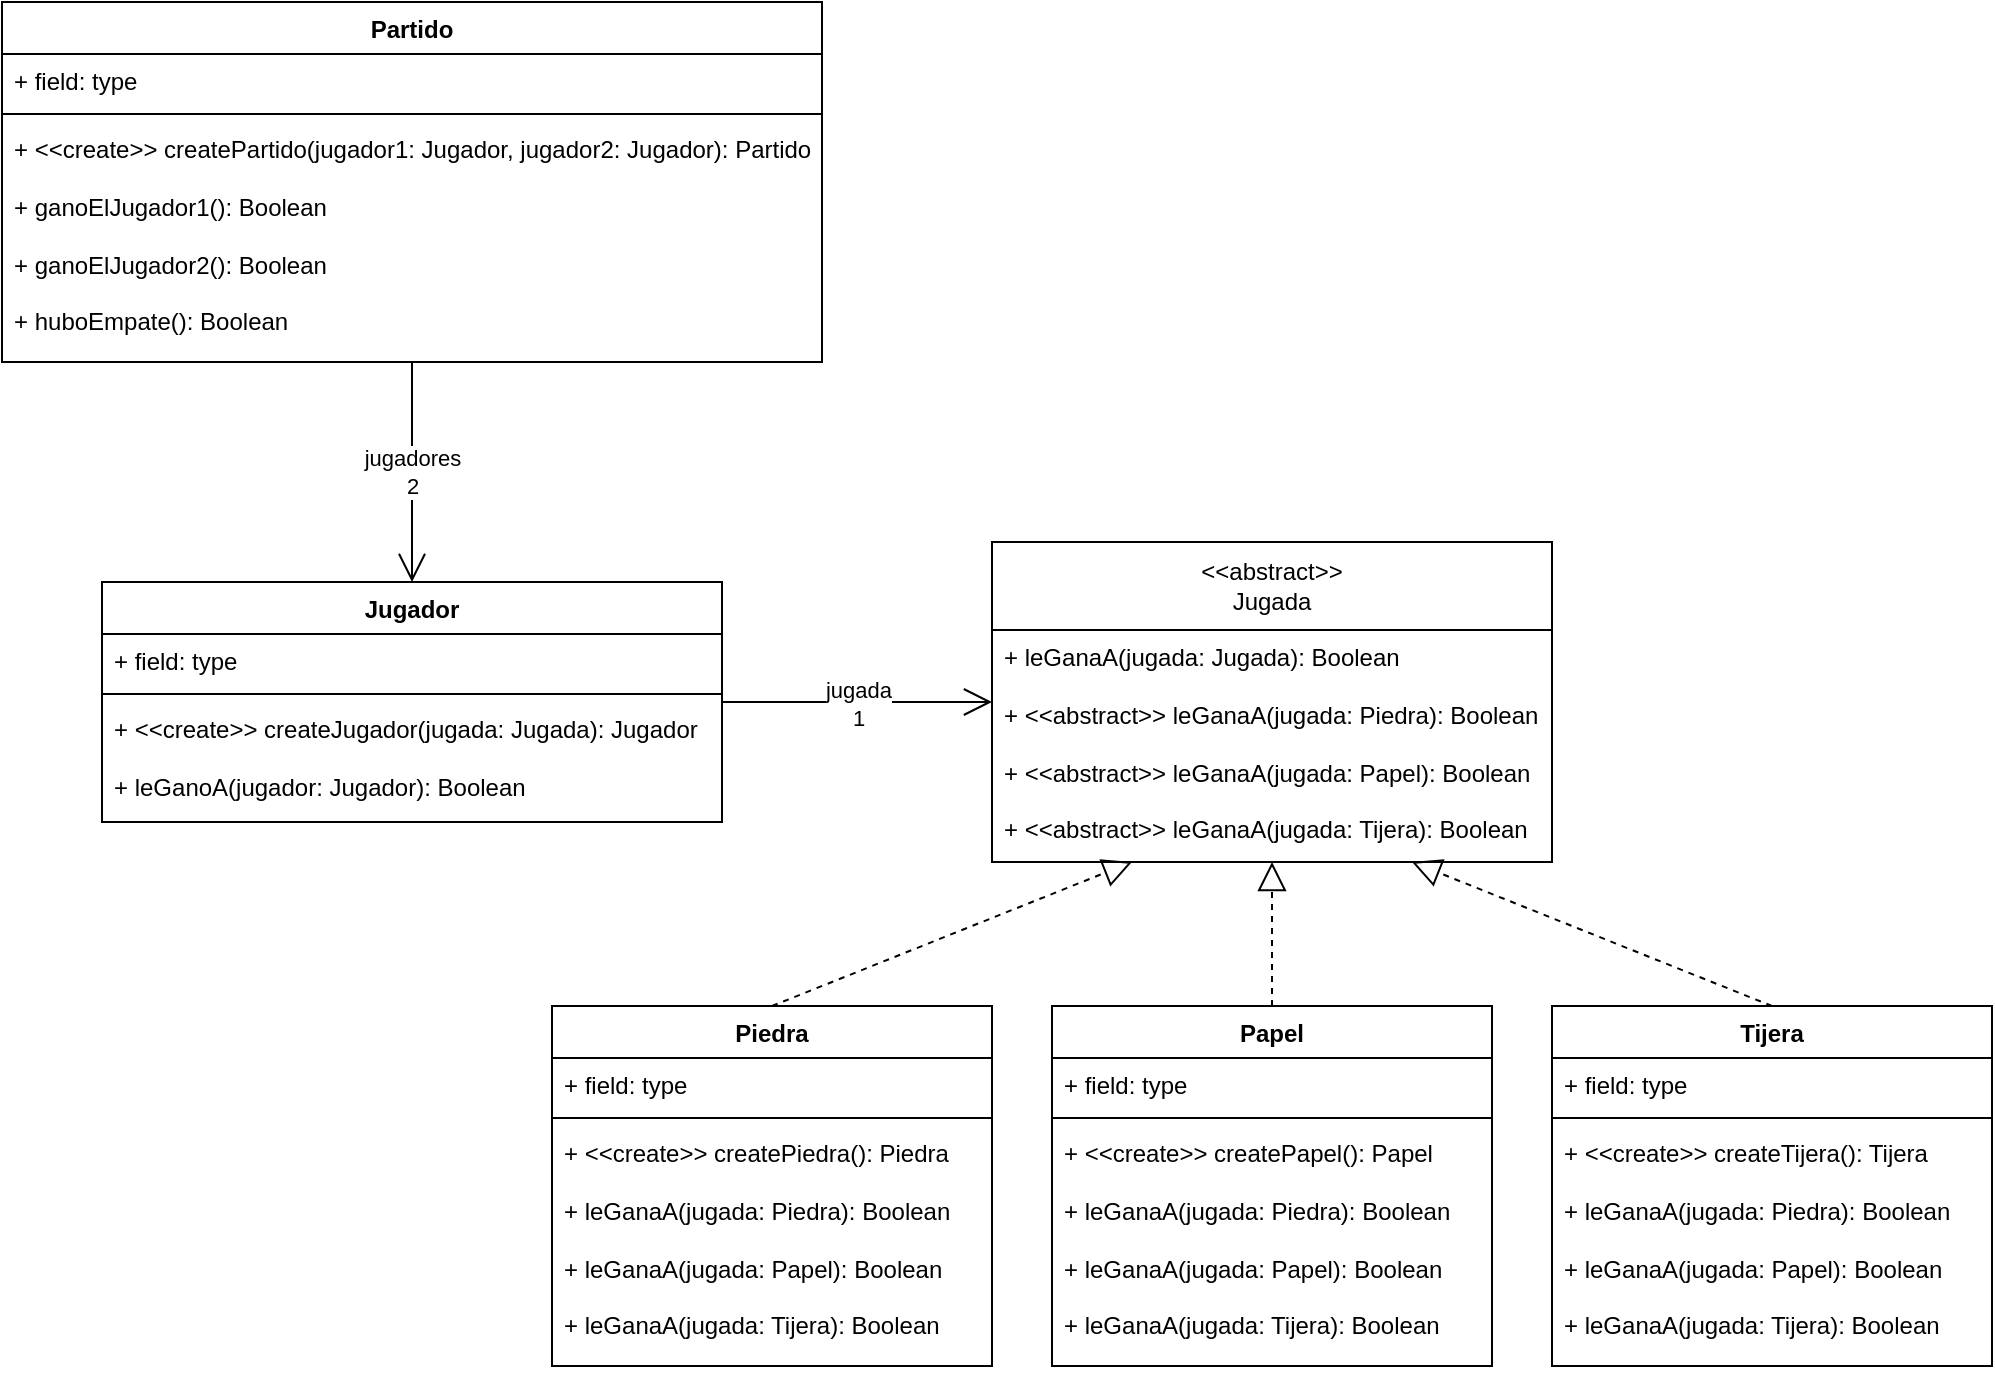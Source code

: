 <mxfile version="24.1.0" type="device">
  <diagram id="C5RBs43oDa-KdzZeNtuy" name="Page-1">
    <mxGraphModel dx="1434" dy="737" grid="1" gridSize="10" guides="1" tooltips="1" connect="1" arrows="1" fold="1" page="1" pageScale="1" pageWidth="827" pageHeight="1169" math="0" shadow="0">
      <root>
        <mxCell id="WIyWlLk6GJQsqaUBKTNV-0" />
        <mxCell id="WIyWlLk6GJQsqaUBKTNV-1" parent="WIyWlLk6GJQsqaUBKTNV-0" />
        <mxCell id="kCaL0mg_ie-86guw8ezk-0" value="Partido" style="swimlane;fontStyle=1;align=center;verticalAlign=top;childLayout=stackLayout;horizontal=1;startSize=26;horizontalStack=0;resizeParent=1;resizeParentMax=0;resizeLast=0;collapsible=1;marginBottom=0;whiteSpace=wrap;html=1;" parent="WIyWlLk6GJQsqaUBKTNV-1" vertex="1">
          <mxGeometry x="115" y="40" width="410" height="180" as="geometry" />
        </mxCell>
        <mxCell id="kCaL0mg_ie-86guw8ezk-1" value="+ field: type" style="text;strokeColor=none;fillColor=none;align=left;verticalAlign=top;spacingLeft=4;spacingRight=4;overflow=hidden;rotatable=0;points=[[0,0.5],[1,0.5]];portConstraint=eastwest;whiteSpace=wrap;html=1;" parent="kCaL0mg_ie-86guw8ezk-0" vertex="1">
          <mxGeometry y="26" width="410" height="26" as="geometry" />
        </mxCell>
        <mxCell id="kCaL0mg_ie-86guw8ezk-2" value="" style="line;strokeWidth=1;fillColor=none;align=left;verticalAlign=middle;spacingTop=-1;spacingLeft=3;spacingRight=3;rotatable=0;labelPosition=right;points=[];portConstraint=eastwest;strokeColor=inherit;" parent="kCaL0mg_ie-86guw8ezk-0" vertex="1">
          <mxGeometry y="52" width="410" height="8" as="geometry" />
        </mxCell>
        <mxCell id="kCaL0mg_ie-86guw8ezk-3" value="&lt;div&gt;+ &amp;lt;&amp;lt;create&amp;gt;&amp;gt; createPartido(jugador1: Jugador, jugador2: Jugador): Partido&lt;/div&gt;&lt;div&gt;&lt;br&gt;&lt;/div&gt;&lt;div&gt;+ ganoElJugador1(): Boolean&lt;/div&gt;&lt;div&gt;&lt;br&gt;&lt;/div&gt;&lt;div&gt;+ ganoElJugador2(): Boolean&lt;/div&gt;&lt;div&gt;&lt;br&gt;&lt;/div&gt;&lt;div&gt;+ huboEmpate(): Boolean&lt;br&gt;&lt;/div&gt;" style="text;strokeColor=none;fillColor=none;align=left;verticalAlign=top;spacingLeft=4;spacingRight=4;overflow=hidden;rotatable=0;points=[[0,0.5],[1,0.5]];portConstraint=eastwest;whiteSpace=wrap;html=1;" parent="kCaL0mg_ie-86guw8ezk-0" vertex="1">
          <mxGeometry y="60" width="410" height="120" as="geometry" />
        </mxCell>
        <mxCell id="kCaL0mg_ie-86guw8ezk-4" value="Jugador" style="swimlane;fontStyle=1;align=center;verticalAlign=top;childLayout=stackLayout;horizontal=1;startSize=26;horizontalStack=0;resizeParent=1;resizeParentMax=0;resizeLast=0;collapsible=1;marginBottom=0;whiteSpace=wrap;html=1;" parent="WIyWlLk6GJQsqaUBKTNV-1" vertex="1">
          <mxGeometry x="165" y="330" width="310" height="120" as="geometry" />
        </mxCell>
        <mxCell id="kCaL0mg_ie-86guw8ezk-5" value="+ field: type" style="text;strokeColor=none;fillColor=none;align=left;verticalAlign=top;spacingLeft=4;spacingRight=4;overflow=hidden;rotatable=0;points=[[0,0.5],[1,0.5]];portConstraint=eastwest;whiteSpace=wrap;html=1;" parent="kCaL0mg_ie-86guw8ezk-4" vertex="1">
          <mxGeometry y="26" width="310" height="26" as="geometry" />
        </mxCell>
        <mxCell id="kCaL0mg_ie-86guw8ezk-6" value="" style="line;strokeWidth=1;fillColor=none;align=left;verticalAlign=middle;spacingTop=-1;spacingLeft=3;spacingRight=3;rotatable=0;labelPosition=right;points=[];portConstraint=eastwest;strokeColor=inherit;" parent="kCaL0mg_ie-86guw8ezk-4" vertex="1">
          <mxGeometry y="52" width="310" height="8" as="geometry" />
        </mxCell>
        <mxCell id="kCaL0mg_ie-86guw8ezk-7" value="&lt;div&gt;+ &amp;lt;&amp;lt;create&amp;gt;&amp;gt; createJugador(jugada: Jugada): Jugador&lt;/div&gt;&lt;div&gt;&lt;br&gt;&lt;/div&gt;&lt;div&gt;+ leGanoA(jugador: Jugador): Boolean&lt;br&gt;&lt;/div&gt;" style="text;strokeColor=none;fillColor=none;align=left;verticalAlign=top;spacingLeft=4;spacingRight=4;overflow=hidden;rotatable=0;points=[[0,0.5],[1,0.5]];portConstraint=eastwest;whiteSpace=wrap;html=1;" parent="kCaL0mg_ie-86guw8ezk-4" vertex="1">
          <mxGeometry y="60" width="310" height="60" as="geometry" />
        </mxCell>
        <mxCell id="kCaL0mg_ie-86guw8ezk-25" value="Piedra" style="swimlane;fontStyle=1;align=center;verticalAlign=top;childLayout=stackLayout;horizontal=1;startSize=26;horizontalStack=0;resizeParent=1;resizeParentMax=0;resizeLast=0;collapsible=1;marginBottom=0;whiteSpace=wrap;html=1;" parent="WIyWlLk6GJQsqaUBKTNV-1" vertex="1">
          <mxGeometry x="390" y="542" width="220" height="180" as="geometry" />
        </mxCell>
        <mxCell id="kCaL0mg_ie-86guw8ezk-26" value="+ field: type" style="text;strokeColor=none;fillColor=none;align=left;verticalAlign=top;spacingLeft=4;spacingRight=4;overflow=hidden;rotatable=0;points=[[0,0.5],[1,0.5]];portConstraint=eastwest;whiteSpace=wrap;html=1;" parent="kCaL0mg_ie-86guw8ezk-25" vertex="1">
          <mxGeometry y="26" width="220" height="26" as="geometry" />
        </mxCell>
        <mxCell id="kCaL0mg_ie-86guw8ezk-27" value="" style="line;strokeWidth=1;fillColor=none;align=left;verticalAlign=middle;spacingTop=-1;spacingLeft=3;spacingRight=3;rotatable=0;labelPosition=right;points=[];portConstraint=eastwest;strokeColor=inherit;" parent="kCaL0mg_ie-86guw8ezk-25" vertex="1">
          <mxGeometry y="52" width="220" height="8" as="geometry" />
        </mxCell>
        <mxCell id="kCaL0mg_ie-86guw8ezk-28" value="&lt;div&gt;+ &amp;lt;&amp;lt;create&amp;gt;&amp;gt; createPiedra(): Piedra&lt;/div&gt;&lt;div&gt;&lt;br&gt;&lt;/div&gt;&lt;div&gt;&lt;div&gt;+ leGanaA(jugada: Piedra): Boolean&lt;/div&gt;&lt;div&gt;&lt;br&gt;&lt;/div&gt;&lt;div&gt;+ leGanaA(jugada: Papel): Boolean&lt;/div&gt;&lt;div&gt;&lt;br&gt;&lt;/div&gt;&lt;div&gt;+ leGanaA(jugada: Tijera): Boolean&lt;/div&gt;&lt;/div&gt;" style="text;strokeColor=none;fillColor=none;align=left;verticalAlign=top;spacingLeft=4;spacingRight=4;overflow=hidden;rotatable=0;points=[[0,0.5],[1,0.5]];portConstraint=eastwest;whiteSpace=wrap;html=1;" parent="kCaL0mg_ie-86guw8ezk-25" vertex="1">
          <mxGeometry y="60" width="220" height="120" as="geometry" />
        </mxCell>
        <mxCell id="kCaL0mg_ie-86guw8ezk-29" value="Papel" style="swimlane;fontStyle=1;align=center;verticalAlign=top;childLayout=stackLayout;horizontal=1;startSize=26;horizontalStack=0;resizeParent=1;resizeParentMax=0;resizeLast=0;collapsible=1;marginBottom=0;whiteSpace=wrap;html=1;" parent="WIyWlLk6GJQsqaUBKTNV-1" vertex="1">
          <mxGeometry x="640" y="542" width="220" height="180" as="geometry" />
        </mxCell>
        <mxCell id="kCaL0mg_ie-86guw8ezk-30" value="+ field: type" style="text;strokeColor=none;fillColor=none;align=left;verticalAlign=top;spacingLeft=4;spacingRight=4;overflow=hidden;rotatable=0;points=[[0,0.5],[1,0.5]];portConstraint=eastwest;whiteSpace=wrap;html=1;" parent="kCaL0mg_ie-86guw8ezk-29" vertex="1">
          <mxGeometry y="26" width="220" height="26" as="geometry" />
        </mxCell>
        <mxCell id="kCaL0mg_ie-86guw8ezk-31" value="" style="line;strokeWidth=1;fillColor=none;align=left;verticalAlign=middle;spacingTop=-1;spacingLeft=3;spacingRight=3;rotatable=0;labelPosition=right;points=[];portConstraint=eastwest;strokeColor=inherit;" parent="kCaL0mg_ie-86guw8ezk-29" vertex="1">
          <mxGeometry y="52" width="220" height="8" as="geometry" />
        </mxCell>
        <mxCell id="kCaL0mg_ie-86guw8ezk-32" value="&lt;div&gt;+ &amp;lt;&amp;lt;create&amp;gt;&amp;gt; createPapel(): Papel&lt;/div&gt;&lt;div&gt;&lt;br&gt;&lt;/div&gt;&lt;div&gt;&lt;div&gt;&lt;div&gt;+ leGanaA(jugada: Piedra): Boolean&lt;/div&gt;&lt;div&gt;&lt;br&gt;&lt;/div&gt;&lt;div&gt;+ leGanaA(jugada: Papel): Boolean&lt;/div&gt;&lt;div&gt;&lt;br&gt;&lt;/div&gt;&lt;div&gt;+ leGanaA(jugada: Tijera): Boolean&lt;/div&gt;&lt;/div&gt;&lt;/div&gt;" style="text;strokeColor=none;fillColor=none;align=left;verticalAlign=top;spacingLeft=4;spacingRight=4;overflow=hidden;rotatable=0;points=[[0,0.5],[1,0.5]];portConstraint=eastwest;whiteSpace=wrap;html=1;" parent="kCaL0mg_ie-86guw8ezk-29" vertex="1">
          <mxGeometry y="60" width="220" height="120" as="geometry" />
        </mxCell>
        <mxCell id="kCaL0mg_ie-86guw8ezk-33" value="Tijera" style="swimlane;fontStyle=1;align=center;verticalAlign=top;childLayout=stackLayout;horizontal=1;startSize=26;horizontalStack=0;resizeParent=1;resizeParentMax=0;resizeLast=0;collapsible=1;marginBottom=0;whiteSpace=wrap;html=1;" parent="WIyWlLk6GJQsqaUBKTNV-1" vertex="1">
          <mxGeometry x="890" y="542" width="220" height="180" as="geometry" />
        </mxCell>
        <mxCell id="kCaL0mg_ie-86guw8ezk-34" value="+ field: type" style="text;strokeColor=none;fillColor=none;align=left;verticalAlign=top;spacingLeft=4;spacingRight=4;overflow=hidden;rotatable=0;points=[[0,0.5],[1,0.5]];portConstraint=eastwest;whiteSpace=wrap;html=1;" parent="kCaL0mg_ie-86guw8ezk-33" vertex="1">
          <mxGeometry y="26" width="220" height="26" as="geometry" />
        </mxCell>
        <mxCell id="kCaL0mg_ie-86guw8ezk-35" value="" style="line;strokeWidth=1;fillColor=none;align=left;verticalAlign=middle;spacingTop=-1;spacingLeft=3;spacingRight=3;rotatable=0;labelPosition=right;points=[];portConstraint=eastwest;strokeColor=inherit;" parent="kCaL0mg_ie-86guw8ezk-33" vertex="1">
          <mxGeometry y="52" width="220" height="8" as="geometry" />
        </mxCell>
        <mxCell id="kCaL0mg_ie-86guw8ezk-36" value="&lt;div&gt;+ &amp;lt;&amp;lt;create&amp;gt;&amp;gt; createTijera(): Tijera&lt;/div&gt;&lt;div&gt;&lt;br&gt;&lt;/div&gt;&lt;div&gt;&lt;div&gt;&lt;div&gt;+ leGanaA(jugada: Piedra): Boolean&lt;/div&gt;&lt;div&gt;&lt;br&gt;&lt;/div&gt;&lt;div&gt;+ leGanaA(jugada: Papel): Boolean&lt;/div&gt;&lt;div&gt;&lt;br&gt;&lt;/div&gt;&lt;div&gt;+ leGanaA(jugada: Tijera): Boolean&lt;/div&gt;&lt;/div&gt;&lt;/div&gt;" style="text;strokeColor=none;fillColor=none;align=left;verticalAlign=top;spacingLeft=4;spacingRight=4;overflow=hidden;rotatable=0;points=[[0,0.5],[1,0.5]];portConstraint=eastwest;whiteSpace=wrap;html=1;" parent="kCaL0mg_ie-86guw8ezk-33" vertex="1">
          <mxGeometry y="60" width="220" height="120" as="geometry" />
        </mxCell>
        <mxCell id="kCaL0mg_ie-86guw8ezk-37" value="" style="endArrow=block;dashed=1;endFill=0;endSize=12;html=1;rounded=0;exitX=0.5;exitY=0;exitDx=0;exitDy=0;entryX=0.25;entryY=1;entryDx=0;entryDy=0;" parent="WIyWlLk6GJQsqaUBKTNV-1" source="kCaL0mg_ie-86guw8ezk-25" target="kCaL0mg_ie-86guw8ezk-44" edge="1">
          <mxGeometry width="160" relative="1" as="geometry">
            <mxPoint x="420" y="450" as="sourcePoint" />
            <mxPoint x="640" y="394" as="targetPoint" />
          </mxGeometry>
        </mxCell>
        <mxCell id="kCaL0mg_ie-86guw8ezk-38" value="" style="endArrow=block;dashed=1;endFill=0;endSize=12;html=1;rounded=0;exitX=0.5;exitY=0;exitDx=0;exitDy=0;entryX=0.5;entryY=1;entryDx=0;entryDy=0;" parent="WIyWlLk6GJQsqaUBKTNV-1" source="kCaL0mg_ie-86guw8ezk-29" target="kCaL0mg_ie-86guw8ezk-44" edge="1">
          <mxGeometry width="160" relative="1" as="geometry">
            <mxPoint x="330" y="380" as="sourcePoint" />
            <mxPoint x="680" y="394" as="targetPoint" />
          </mxGeometry>
        </mxCell>
        <mxCell id="kCaL0mg_ie-86guw8ezk-39" value="" style="endArrow=block;dashed=1;endFill=0;endSize=12;html=1;rounded=0;exitX=0.5;exitY=0;exitDx=0;exitDy=0;entryX=0.75;entryY=1;entryDx=0;entryDy=0;" parent="WIyWlLk6GJQsqaUBKTNV-1" source="kCaL0mg_ie-86guw8ezk-33" target="kCaL0mg_ie-86guw8ezk-44" edge="1">
          <mxGeometry width="160" relative="1" as="geometry">
            <mxPoint x="900" y="380" as="sourcePoint" />
            <mxPoint x="720" y="394" as="targetPoint" />
          </mxGeometry>
        </mxCell>
        <mxCell id="kCaL0mg_ie-86guw8ezk-40" value="" style="endArrow=open;endFill=1;endSize=12;html=1;rounded=0;exitX=1;exitY=0.5;exitDx=0;exitDy=0;entryX=0;entryY=0.5;entryDx=0;entryDy=0;" parent="WIyWlLk6GJQsqaUBKTNV-1" source="kCaL0mg_ie-86guw8ezk-4" target="kCaL0mg_ie-86guw8ezk-44" edge="1">
          <mxGeometry width="160" relative="1" as="geometry">
            <mxPoint x="660" y="110" as="sourcePoint" />
            <mxPoint x="570" y="330" as="targetPoint" />
          </mxGeometry>
        </mxCell>
        <mxCell id="kCaL0mg_ie-86guw8ezk-41" value="&lt;div&gt;jugada&lt;/div&gt;&lt;div&gt;1&lt;br&gt;&lt;/div&gt;" style="edgeLabel;html=1;align=center;verticalAlign=middle;resizable=0;points=[];" parent="kCaL0mg_ie-86guw8ezk-40" vertex="1" connectable="0">
          <mxGeometry x="0.01" y="-1" relative="1" as="geometry">
            <mxPoint as="offset" />
          </mxGeometry>
        </mxCell>
        <mxCell id="kCaL0mg_ie-86guw8ezk-42" value="" style="endArrow=open;endFill=1;endSize=12;html=1;rounded=0;exitX=0.5;exitY=1;exitDx=0;exitDy=0;entryX=0.5;entryY=0;entryDx=0;entryDy=0;" parent="WIyWlLk6GJQsqaUBKTNV-1" source="kCaL0mg_ie-86guw8ezk-0" target="kCaL0mg_ie-86guw8ezk-4" edge="1">
          <mxGeometry width="160" relative="1" as="geometry">
            <mxPoint x="420" y="260" as="sourcePoint" />
            <mxPoint x="580" y="260" as="targetPoint" />
          </mxGeometry>
        </mxCell>
        <mxCell id="kCaL0mg_ie-86guw8ezk-43" value="&lt;div&gt;jugadores&lt;/div&gt;&lt;div&gt;2&lt;br&gt;&lt;/div&gt;" style="edgeLabel;html=1;align=center;verticalAlign=middle;resizable=0;points=[];" parent="kCaL0mg_ie-86guw8ezk-42" vertex="1" connectable="0">
          <mxGeometry relative="1" as="geometry">
            <mxPoint as="offset" />
          </mxGeometry>
        </mxCell>
        <mxCell id="kCaL0mg_ie-86guw8ezk-44" value="&lt;div&gt;&amp;lt;&amp;lt;abstract&amp;gt;&amp;gt;&lt;/div&gt;Jugada" style="swimlane;fontStyle=0;childLayout=stackLayout;horizontal=1;startSize=44;fillColor=none;horizontalStack=0;resizeParent=1;resizeParentMax=0;resizeLast=0;collapsible=1;marginBottom=0;whiteSpace=wrap;html=1;" parent="WIyWlLk6GJQsqaUBKTNV-1" vertex="1">
          <mxGeometry x="610" y="310" width="280" height="160" as="geometry" />
        </mxCell>
        <mxCell id="kCaL0mg_ie-86guw8ezk-47" value="&lt;div&gt;+ leGanaA(jugada: Jugada): Boolean&lt;/div&gt;&lt;div&gt;&lt;br&gt;&lt;/div&gt;&lt;div&gt;+ &amp;lt;&amp;lt;abstract&amp;gt;&amp;gt; leGanaA(jugada: Piedra): Boolean&lt;/div&gt;&lt;div&gt;&lt;br&gt;&lt;/div&gt;&lt;div&gt;+ &amp;lt;&amp;lt;abstract&amp;gt;&amp;gt;  leGanaA(jugada: Papel): Boolean&lt;/div&gt;&lt;div&gt;&lt;br&gt;&lt;/div&gt;&lt;div&gt;+ &amp;lt;&amp;lt;abstract&amp;gt;&amp;gt;  leGanaA(jugada: Tijera): Boolean&lt;/div&gt;" style="text;strokeColor=none;fillColor=none;align=left;verticalAlign=top;spacingLeft=4;spacingRight=4;overflow=hidden;rotatable=0;points=[[0,0.5],[1,0.5]];portConstraint=eastwest;whiteSpace=wrap;html=1;" parent="kCaL0mg_ie-86guw8ezk-44" vertex="1">
          <mxGeometry y="44" width="280" height="116" as="geometry" />
        </mxCell>
      </root>
    </mxGraphModel>
  </diagram>
</mxfile>
